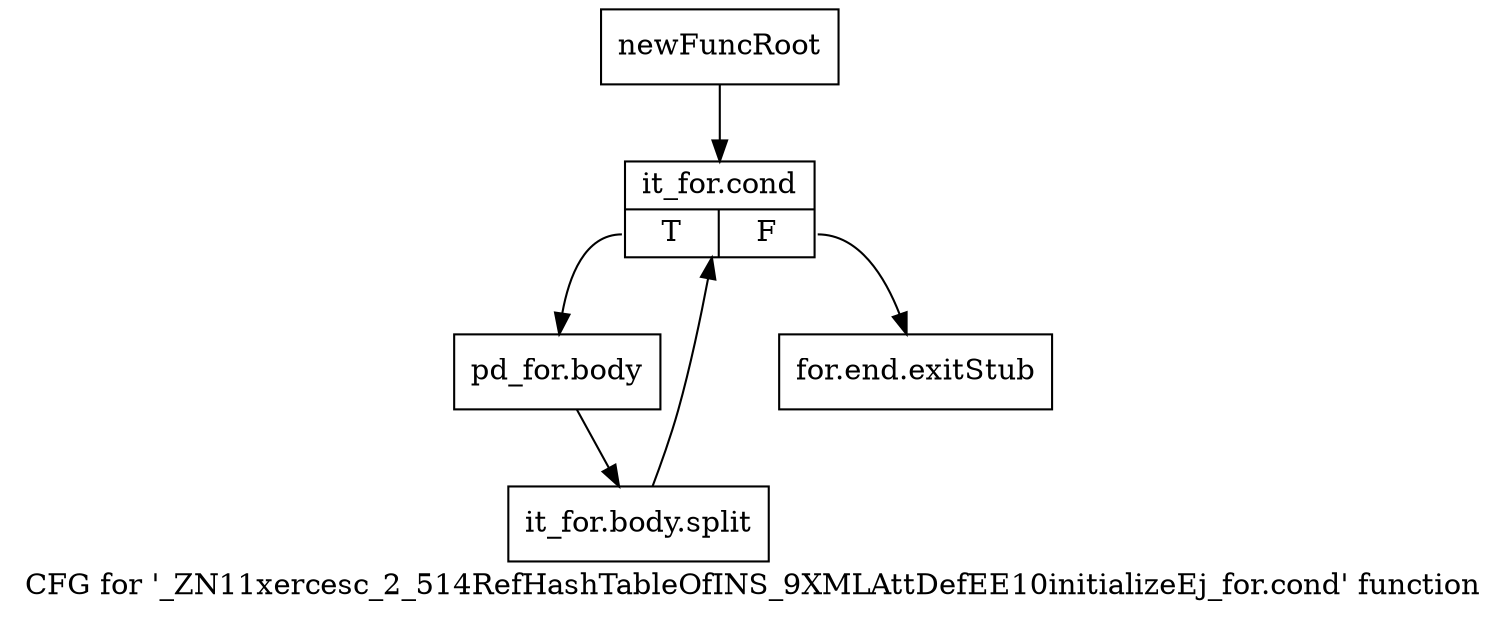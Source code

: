 digraph "CFG for '_ZN11xercesc_2_514RefHashTableOfINS_9XMLAttDefEE10initializeEj_for.cond' function" {
	label="CFG for '_ZN11xercesc_2_514RefHashTableOfINS_9XMLAttDefEE10initializeEj_for.cond' function";

	Node0x9ab1e80 [shape=record,label="{newFuncRoot}"];
	Node0x9ab1e80 -> Node0x9ab1f20;
	Node0x9ab1ed0 [shape=record,label="{for.end.exitStub}"];
	Node0x9ab1f20 [shape=record,label="{it_for.cond|{<s0>T|<s1>F}}"];
	Node0x9ab1f20:s0 -> Node0x9ab1f70;
	Node0x9ab1f20:s1 -> Node0x9ab1ed0;
	Node0x9ab1f70 [shape=record,label="{pd_for.body}"];
	Node0x9ab1f70 -> Node0xcee5280;
	Node0xcee5280 [shape=record,label="{it_for.body.split}"];
	Node0xcee5280 -> Node0x9ab1f20;
}

